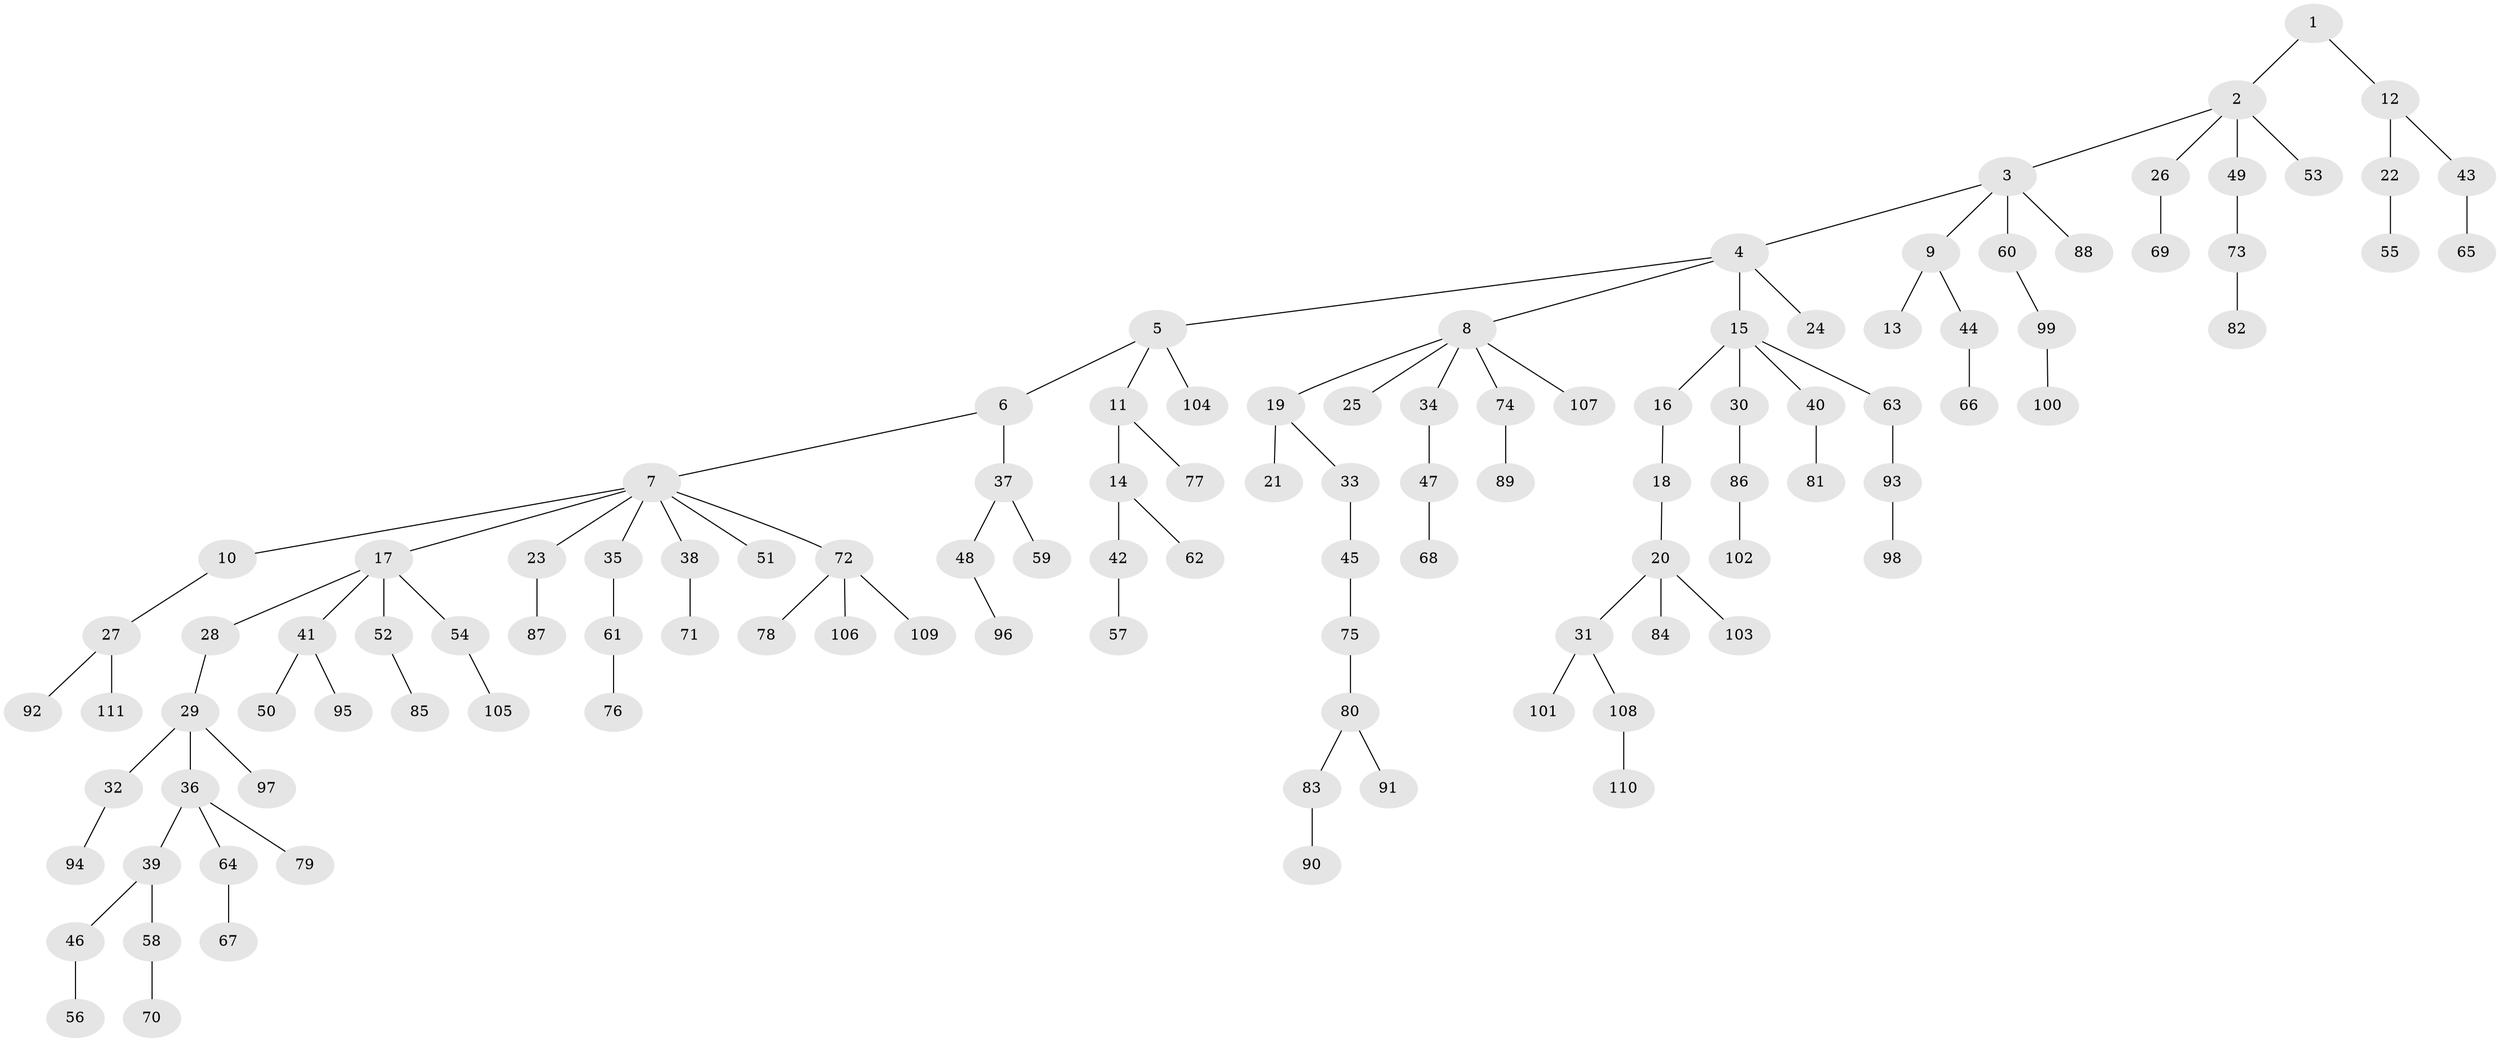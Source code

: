 // Generated by graph-tools (version 1.1) at 2025/11/02/27/25 16:11:26]
// undirected, 111 vertices, 110 edges
graph export_dot {
graph [start="1"]
  node [color=gray90,style=filled];
  1;
  2;
  3;
  4;
  5;
  6;
  7;
  8;
  9;
  10;
  11;
  12;
  13;
  14;
  15;
  16;
  17;
  18;
  19;
  20;
  21;
  22;
  23;
  24;
  25;
  26;
  27;
  28;
  29;
  30;
  31;
  32;
  33;
  34;
  35;
  36;
  37;
  38;
  39;
  40;
  41;
  42;
  43;
  44;
  45;
  46;
  47;
  48;
  49;
  50;
  51;
  52;
  53;
  54;
  55;
  56;
  57;
  58;
  59;
  60;
  61;
  62;
  63;
  64;
  65;
  66;
  67;
  68;
  69;
  70;
  71;
  72;
  73;
  74;
  75;
  76;
  77;
  78;
  79;
  80;
  81;
  82;
  83;
  84;
  85;
  86;
  87;
  88;
  89;
  90;
  91;
  92;
  93;
  94;
  95;
  96;
  97;
  98;
  99;
  100;
  101;
  102;
  103;
  104;
  105;
  106;
  107;
  108;
  109;
  110;
  111;
  1 -- 2;
  1 -- 12;
  2 -- 3;
  2 -- 26;
  2 -- 49;
  2 -- 53;
  3 -- 4;
  3 -- 9;
  3 -- 60;
  3 -- 88;
  4 -- 5;
  4 -- 8;
  4 -- 15;
  4 -- 24;
  5 -- 6;
  5 -- 11;
  5 -- 104;
  6 -- 7;
  6 -- 37;
  7 -- 10;
  7 -- 17;
  7 -- 23;
  7 -- 35;
  7 -- 38;
  7 -- 51;
  7 -- 72;
  8 -- 19;
  8 -- 25;
  8 -- 34;
  8 -- 74;
  8 -- 107;
  9 -- 13;
  9 -- 44;
  10 -- 27;
  11 -- 14;
  11 -- 77;
  12 -- 22;
  12 -- 43;
  14 -- 42;
  14 -- 62;
  15 -- 16;
  15 -- 30;
  15 -- 40;
  15 -- 63;
  16 -- 18;
  17 -- 28;
  17 -- 41;
  17 -- 52;
  17 -- 54;
  18 -- 20;
  19 -- 21;
  19 -- 33;
  20 -- 31;
  20 -- 84;
  20 -- 103;
  22 -- 55;
  23 -- 87;
  26 -- 69;
  27 -- 92;
  27 -- 111;
  28 -- 29;
  29 -- 32;
  29 -- 36;
  29 -- 97;
  30 -- 86;
  31 -- 101;
  31 -- 108;
  32 -- 94;
  33 -- 45;
  34 -- 47;
  35 -- 61;
  36 -- 39;
  36 -- 64;
  36 -- 79;
  37 -- 48;
  37 -- 59;
  38 -- 71;
  39 -- 46;
  39 -- 58;
  40 -- 81;
  41 -- 50;
  41 -- 95;
  42 -- 57;
  43 -- 65;
  44 -- 66;
  45 -- 75;
  46 -- 56;
  47 -- 68;
  48 -- 96;
  49 -- 73;
  52 -- 85;
  54 -- 105;
  58 -- 70;
  60 -- 99;
  61 -- 76;
  63 -- 93;
  64 -- 67;
  72 -- 78;
  72 -- 106;
  72 -- 109;
  73 -- 82;
  74 -- 89;
  75 -- 80;
  80 -- 83;
  80 -- 91;
  83 -- 90;
  86 -- 102;
  93 -- 98;
  99 -- 100;
  108 -- 110;
}
